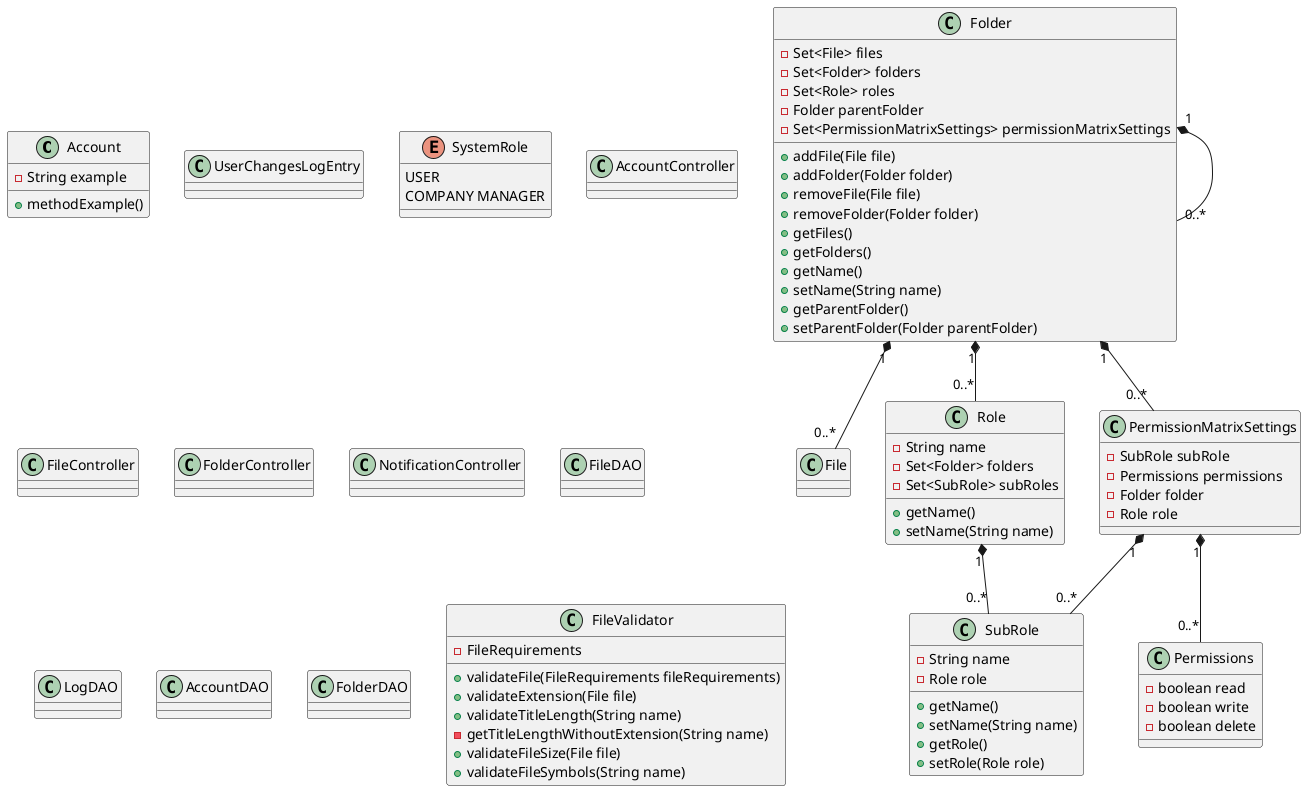 
https://plantuml.com/class-diagram

@startuml

'----- Entities -----
class Account
class File
class Role {
    - String name
    - Set<Folder> folders
    - Set<SubRole> subRoles
    + getName()
    + setName(String name)
}
class SubRole {
    - String name
    - Role role
    + getName()
    + setName(String name)
    + getRole()
    + setRole(Role role)
}
class PermissionMatrixSettings {
    - SubRole subRole
    - Permissions permissions
    - Folder folder
    - Role role
    }
class Permissions {
    - boolean read
    - boolean write
    - boolean delete
}

class Folder {
    - Set<File> files
    - Set<Folder> folders
    - Set<Role> roles
    - Folder parentFolder
    - Set<PermissionMatrixSettings> permissionMatrixSettings
    + addFile(File file)
    + addFolder(Folder folder)
    + removeFile(File file)
    + removeFolder(Folder folder)
    + getFiles()
    + getFolders()
    + getName()
    + setName(String name)
    + getParentFolder()
    + setParentFolder(Folder parentFolder)
}
class UserChangesLogEntry
enum SystemRole {
    USER
    COMPANY MANAGER
}

'----- Controllers -----
class AccountController
class FileController
class FolderController
class NotificationController

'----- DAOs -----
class FileDAO
class LogDAO
class AccountDAO
class FolderDAO

class FileValidator {
    - FileRequirements
    + validateFile(FileRequirements fileRequirements)
    + validateExtension(File file)
    + validateTitleLength(String name)
    - getTitleLengthWithoutExtension(String name)
    + validateFileSize(File file)
    + validateFileSymbols(String name)

}


'List <|-- AbstractList
'Collection <|-- AbstractCollection

'Collection <|- List
'AbstractCollection <|- AbstractList
'AbstractList <|-- ArrayList

class Account {
    - String example
    + methodExample()
}

'----- Relations -----
Folder "1" *-- "0..*" File
Folder "1" *-- "0..*" Folder
Folder "1" *-- "0..*" Role
Folder "1" *-- "0..*" PermissionMatrixSettings
Role "1" *-- "0..*" SubRole
PermissionMatrixSettings "1" *-- "0..*" Permissions
PermissionMatrixSettings "1" *-- "0..*" SubRole


'!pragma layout smetana
@enduml